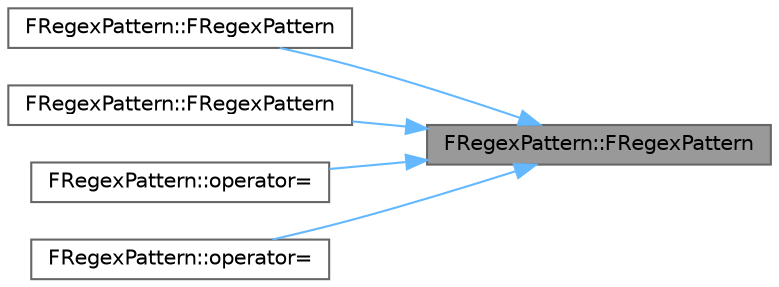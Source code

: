 digraph "FRegexPattern::FRegexPattern"
{
 // INTERACTIVE_SVG=YES
 // LATEX_PDF_SIZE
  bgcolor="transparent";
  edge [fontname=Helvetica,fontsize=10,labelfontname=Helvetica,labelfontsize=10];
  node [fontname=Helvetica,fontsize=10,shape=box,height=0.2,width=0.4];
  rankdir="RL";
  Node1 [id="Node000001",label="FRegexPattern::FRegexPattern",height=0.2,width=0.4,color="gray40", fillcolor="grey60", style="filled", fontcolor="black",tooltip=" "];
  Node1 -> Node2 [id="edge1_Node000001_Node000002",dir="back",color="steelblue1",style="solid",tooltip=" "];
  Node2 [id="Node000002",label="FRegexPattern::FRegexPattern",height=0.2,width=0.4,color="grey40", fillcolor="white", style="filled",URL="$d2/d8f/classFRegexPattern.html#a1c6d71f38b6a01d9b6ef85c3499a365f",tooltip=" "];
  Node1 -> Node3 [id="edge2_Node000001_Node000003",dir="back",color="steelblue1",style="solid",tooltip=" "];
  Node3 [id="Node000003",label="FRegexPattern::FRegexPattern",height=0.2,width=0.4,color="grey40", fillcolor="white", style="filled",URL="$d2/d8f/classFRegexPattern.html#ab3fe490b42c95db03ccb132593d5c15e",tooltip=" "];
  Node1 -> Node4 [id="edge3_Node000001_Node000004",dir="back",color="steelblue1",style="solid",tooltip=" "];
  Node4 [id="Node000004",label="FRegexPattern::operator=",height=0.2,width=0.4,color="grey40", fillcolor="white", style="filled",URL="$d2/d8f/classFRegexPattern.html#abec98eb8026f5a22c3de6da4901e0da7",tooltip=" "];
  Node1 -> Node5 [id="edge4_Node000001_Node000005",dir="back",color="steelblue1",style="solid",tooltip=" "];
  Node5 [id="Node000005",label="FRegexPattern::operator=",height=0.2,width=0.4,color="grey40", fillcolor="white", style="filled",URL="$d2/d8f/classFRegexPattern.html#abefc7ff4948669d2976fcde125956b25",tooltip=" "];
}
